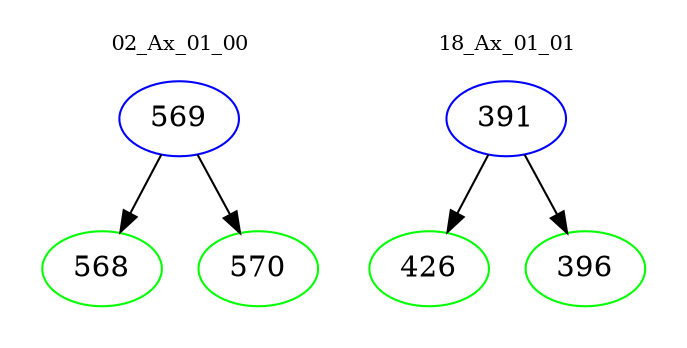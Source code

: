 digraph{
subgraph cluster_0 {
color = white
label = "02_Ax_01_00";
fontsize=10;
T0_569 [label="569", color="blue"]
T0_569 -> T0_568 [color="black"]
T0_568 [label="568", color="green"]
T0_569 -> T0_570 [color="black"]
T0_570 [label="570", color="green"]
}
subgraph cluster_1 {
color = white
label = "18_Ax_01_01";
fontsize=10;
T1_391 [label="391", color="blue"]
T1_391 -> T1_426 [color="black"]
T1_426 [label="426", color="green"]
T1_391 -> T1_396 [color="black"]
T1_396 [label="396", color="green"]
}
}
